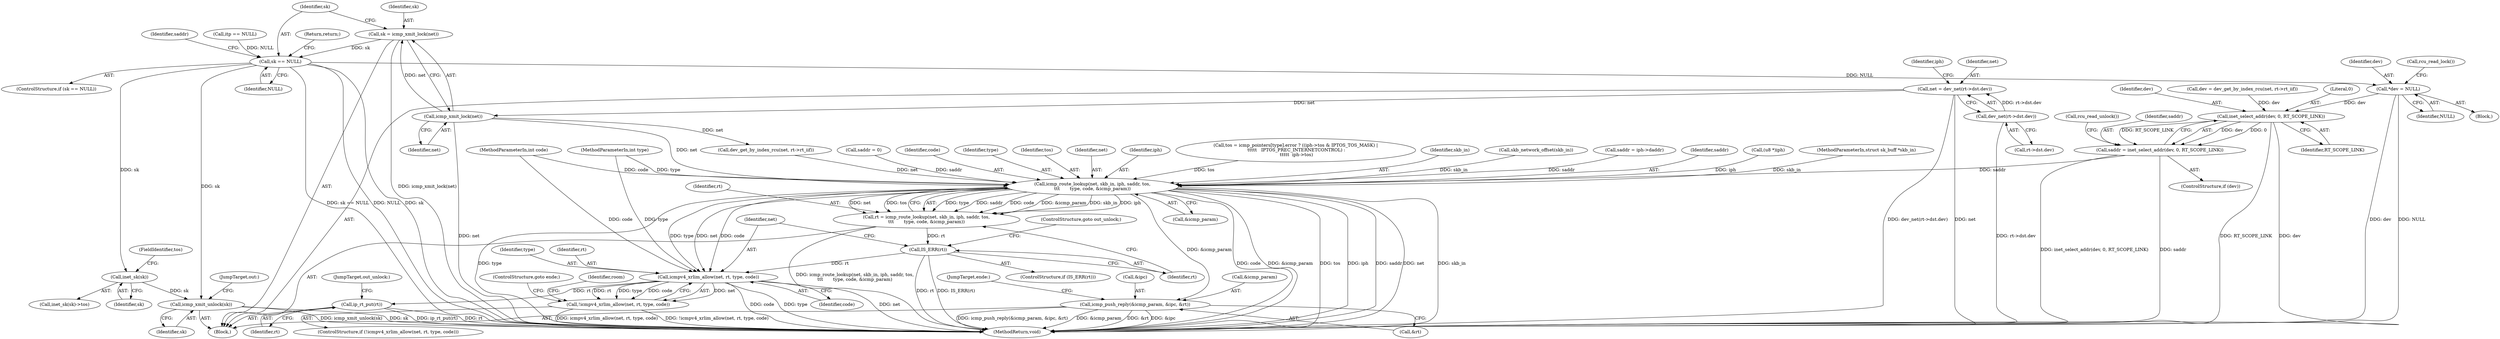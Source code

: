 digraph "0_linux_f6d8bd051c391c1c0458a30b2a7abcd939329259_13@pointer" {
"1000224" [label="(Call,sk = icmp_xmit_lock(net))"];
"1000226" [label="(Call,icmp_xmit_lock(net))"];
"1000133" [label="(Call,net = dev_net(rt->dst.dev))"];
"1000135" [label="(Call,dev_net(rt->dst.dev))"];
"1000229" [label="(Call,sk == NULL)"];
"1000247" [label="(Call,*dev = NULL)"];
"1000271" [label="(Call,inet_select_addr(dev, 0, RT_SCOPE_LINK))"];
"1000269" [label="(Call,saddr = inet_select_addr(dev, 0, RT_SCOPE_LINK))"];
"1000389" [label="(Call,icmp_route_lookup(net, skb_in, iph, saddr, tos,\n\t\t\t       type, code, &icmp_param))"];
"1000387" [label="(Call,rt = icmp_route_lookup(net, skb_in, iph, saddr, tos,\n\t\t\t       type, code, &icmp_param))"];
"1000400" [label="(Call,IS_ERR(rt))"];
"1000405" [label="(Call,icmpv4_xrlim_allow(net, rt, type, code))"];
"1000404" [label="(Call,!icmpv4_xrlim_allow(net, rt, type, code))"];
"1000479" [label="(Call,ip_rt_put(rt))"];
"1000471" [label="(Call,icmp_push_reply(&icmp_param, &ipc, &rt))"];
"1000361" [label="(Call,inet_sk(sk))"];
"1000482" [label="(Call,icmp_xmit_unlock(sk))"];
"1000234" [label="(Identifier,saddr)"];
"1000390" [label="(Identifier,net)"];
"1000472" [label="(Call,&icmp_param)"];
"1000410" [label="(ControlStructure,goto ende;)"];
"1000412" [label="(Identifier,room)"];
"1000273" [label="(Literal,0)"];
"1000248" [label="(Identifier,dev)"];
"1000112" [label="(MethodParameterIn,int type)"];
"1000269" [label="(Call,saddr = inet_select_addr(dev, 0, RT_SCOPE_LINK))"];
"1000136" [label="(Call,rt->dst.dev)"];
"1000388" [label="(Identifier,rt)"];
"1000400" [label="(Call,IS_ERR(rt))"];
"1000393" [label="(Identifier,saddr)"];
"1000483" [label="(Identifier,sk)"];
"1000148" [label="(Call,(u8 *)iph)"];
"1000404" [label="(Call,!icmpv4_xrlim_allow(net, rt, type, code))"];
"1000482" [label="(Call,icmp_xmit_unlock(sk))"];
"1000479" [label="(Call,ip_rt_put(rt))"];
"1000262" [label="(Call,dev_get_by_index_rcu(net, rt->rt_iif))"];
"1000401" [label="(Identifier,rt)"];
"1000272" [label="(Identifier,dev)"];
"1000142" [label="(Identifier,iph)"];
"1000207" [label="(Call,itp == NULL)"];
"1000481" [label="(JumpTarget,out_unlock:)"];
"1000113" [label="(MethodParameterIn,int code)"];
"1000480" [label="(Identifier,rt)"];
"1000403" [label="(ControlStructure,if (!icmpv4_xrlim_allow(net, rt, type, code)))"];
"1000387" [label="(Call,rt = icmp_route_lookup(net, skb_in, iph, saddr, tos,\n\t\t\t       type, code, &icmp_param))"];
"1000478" [label="(JumpTarget,ende:)"];
"1000226" [label="(Call,icmp_xmit_lock(net))"];
"1000397" [label="(Call,&icmp_param)"];
"1000231" [label="(Identifier,NULL)"];
"1000485" [label="(MethodReturn,void)"];
"1000229" [label="(Call,sk == NULL)"];
"1000228" [label="(ControlStructure,if (sk == NULL))"];
"1000249" [label="(Identifier,NULL)"];
"1000360" [label="(Call,inet_sk(sk)->tos)"];
"1000115" [label="(Block,)"];
"1000133" [label="(Call,net = dev_net(rt->dst.dev))"];
"1000134" [label="(Identifier,net)"];
"1000274" [label="(Identifier,RT_SCOPE_LINK)"];
"1000270" [label="(Identifier,saddr)"];
"1000408" [label="(Identifier,type)"];
"1000225" [label="(Identifier,sk)"];
"1000111" [label="(MethodParameterIn,struct sk_buff *skb_in)"];
"1000135" [label="(Call,dev_net(rt->dst.dev))"];
"1000276" [label="(Call,saddr = 0)"];
"1000227" [label="(Identifier,net)"];
"1000363" [label="(FieldIdentifier,tos)"];
"1000409" [label="(Identifier,code)"];
"1000271" [label="(Call,inet_select_addr(dev, 0, RT_SCOPE_LINK))"];
"1000484" [label="(JumpTarget,out:)"];
"1000405" [label="(Call,icmpv4_xrlim_allow(net, rt, type, code))"];
"1000396" [label="(Identifier,code)"];
"1000361" [label="(Call,inet_sk(sk))"];
"1000247" [label="(Call,*dev = NULL)"];
"1000267" [label="(ControlStructure,if (dev))"];
"1000395" [label="(Identifier,type)"];
"1000407" [label="(Identifier,rt)"];
"1000230" [label="(Identifier,sk)"];
"1000362" [label="(Identifier,sk)"];
"1000250" [label="(Call,rcu_read_lock())"];
"1000406" [label="(Identifier,net)"];
"1000476" [label="(Call,&rt)"];
"1000394" [label="(Identifier,tos)"];
"1000232" [label="(Return,return;)"];
"1000224" [label="(Call,sk = icmp_xmit_lock(net))"];
"1000279" [label="(Call,rcu_read_unlock())"];
"1000392" [label="(Identifier,iph)"];
"1000280" [label="(Call,tos = icmp_pointers[type].error ? ((iph->tos & IPTOS_TOS_MASK) |\n \t\t\t\t\t   IPTOS_PREC_INTERNETCONTROL) :\n \t\t\t\t\t  iph->tos)"];
"1000471" [label="(Call,icmp_push_reply(&icmp_param, &ipc, &rt))"];
"1000391" [label="(Identifier,skb_in)"];
"1000357" [label="(Call,skb_network_offset(skb_in))"];
"1000474" [label="(Call,&ipc)"];
"1000245" [label="(Block,)"];
"1000399" [label="(ControlStructure,if (IS_ERR(rt)))"];
"1000260" [label="(Call,dev = dev_get_by_index_rcu(net, rt->rt_iif))"];
"1000389" [label="(Call,icmp_route_lookup(net, skb_in, iph, saddr, tos,\n\t\t\t       type, code, &icmp_param))"];
"1000233" [label="(Call,saddr = iph->daddr)"];
"1000402" [label="(ControlStructure,goto out_unlock;)"];
"1000224" -> "1000115"  [label="AST: "];
"1000224" -> "1000226"  [label="CFG: "];
"1000225" -> "1000224"  [label="AST: "];
"1000226" -> "1000224"  [label="AST: "];
"1000230" -> "1000224"  [label="CFG: "];
"1000224" -> "1000485"  [label="DDG: icmp_xmit_lock(net)"];
"1000226" -> "1000224"  [label="DDG: net"];
"1000224" -> "1000229"  [label="DDG: sk"];
"1000226" -> "1000227"  [label="CFG: "];
"1000227" -> "1000226"  [label="AST: "];
"1000226" -> "1000485"  [label="DDG: net"];
"1000133" -> "1000226"  [label="DDG: net"];
"1000226" -> "1000262"  [label="DDG: net"];
"1000226" -> "1000389"  [label="DDG: net"];
"1000133" -> "1000115"  [label="AST: "];
"1000133" -> "1000135"  [label="CFG: "];
"1000134" -> "1000133"  [label="AST: "];
"1000135" -> "1000133"  [label="AST: "];
"1000142" -> "1000133"  [label="CFG: "];
"1000133" -> "1000485"  [label="DDG: net"];
"1000133" -> "1000485"  [label="DDG: dev_net(rt->dst.dev)"];
"1000135" -> "1000133"  [label="DDG: rt->dst.dev"];
"1000135" -> "1000136"  [label="CFG: "];
"1000136" -> "1000135"  [label="AST: "];
"1000135" -> "1000485"  [label="DDG: rt->dst.dev"];
"1000229" -> "1000228"  [label="AST: "];
"1000229" -> "1000231"  [label="CFG: "];
"1000230" -> "1000229"  [label="AST: "];
"1000231" -> "1000229"  [label="AST: "];
"1000232" -> "1000229"  [label="CFG: "];
"1000234" -> "1000229"  [label="CFG: "];
"1000229" -> "1000485"  [label="DDG: NULL"];
"1000229" -> "1000485"  [label="DDG: sk == NULL"];
"1000229" -> "1000485"  [label="DDG: sk"];
"1000207" -> "1000229"  [label="DDG: NULL"];
"1000229" -> "1000247"  [label="DDG: NULL"];
"1000229" -> "1000361"  [label="DDG: sk"];
"1000229" -> "1000482"  [label="DDG: sk"];
"1000247" -> "1000245"  [label="AST: "];
"1000247" -> "1000249"  [label="CFG: "];
"1000248" -> "1000247"  [label="AST: "];
"1000249" -> "1000247"  [label="AST: "];
"1000250" -> "1000247"  [label="CFG: "];
"1000247" -> "1000485"  [label="DDG: dev"];
"1000247" -> "1000485"  [label="DDG: NULL"];
"1000247" -> "1000271"  [label="DDG: dev"];
"1000271" -> "1000269"  [label="AST: "];
"1000271" -> "1000274"  [label="CFG: "];
"1000272" -> "1000271"  [label="AST: "];
"1000273" -> "1000271"  [label="AST: "];
"1000274" -> "1000271"  [label="AST: "];
"1000269" -> "1000271"  [label="CFG: "];
"1000271" -> "1000485"  [label="DDG: RT_SCOPE_LINK"];
"1000271" -> "1000485"  [label="DDG: dev"];
"1000271" -> "1000269"  [label="DDG: dev"];
"1000271" -> "1000269"  [label="DDG: 0"];
"1000271" -> "1000269"  [label="DDG: RT_SCOPE_LINK"];
"1000260" -> "1000271"  [label="DDG: dev"];
"1000269" -> "1000267"  [label="AST: "];
"1000270" -> "1000269"  [label="AST: "];
"1000279" -> "1000269"  [label="CFG: "];
"1000269" -> "1000485"  [label="DDG: saddr"];
"1000269" -> "1000485"  [label="DDG: inet_select_addr(dev, 0, RT_SCOPE_LINK)"];
"1000269" -> "1000389"  [label="DDG: saddr"];
"1000389" -> "1000387"  [label="AST: "];
"1000389" -> "1000397"  [label="CFG: "];
"1000390" -> "1000389"  [label="AST: "];
"1000391" -> "1000389"  [label="AST: "];
"1000392" -> "1000389"  [label="AST: "];
"1000393" -> "1000389"  [label="AST: "];
"1000394" -> "1000389"  [label="AST: "];
"1000395" -> "1000389"  [label="AST: "];
"1000396" -> "1000389"  [label="AST: "];
"1000397" -> "1000389"  [label="AST: "];
"1000387" -> "1000389"  [label="CFG: "];
"1000389" -> "1000485"  [label="DDG: code"];
"1000389" -> "1000485"  [label="DDG: &icmp_param"];
"1000389" -> "1000485"  [label="DDG: tos"];
"1000389" -> "1000485"  [label="DDG: iph"];
"1000389" -> "1000485"  [label="DDG: saddr"];
"1000389" -> "1000485"  [label="DDG: net"];
"1000389" -> "1000485"  [label="DDG: skb_in"];
"1000389" -> "1000485"  [label="DDG: type"];
"1000389" -> "1000387"  [label="DDG: type"];
"1000389" -> "1000387"  [label="DDG: saddr"];
"1000389" -> "1000387"  [label="DDG: code"];
"1000389" -> "1000387"  [label="DDG: &icmp_param"];
"1000389" -> "1000387"  [label="DDG: skb_in"];
"1000389" -> "1000387"  [label="DDG: iph"];
"1000389" -> "1000387"  [label="DDG: net"];
"1000389" -> "1000387"  [label="DDG: tos"];
"1000262" -> "1000389"  [label="DDG: net"];
"1000357" -> "1000389"  [label="DDG: skb_in"];
"1000111" -> "1000389"  [label="DDG: skb_in"];
"1000148" -> "1000389"  [label="DDG: iph"];
"1000233" -> "1000389"  [label="DDG: saddr"];
"1000276" -> "1000389"  [label="DDG: saddr"];
"1000280" -> "1000389"  [label="DDG: tos"];
"1000112" -> "1000389"  [label="DDG: type"];
"1000113" -> "1000389"  [label="DDG: code"];
"1000389" -> "1000405"  [label="DDG: net"];
"1000389" -> "1000405"  [label="DDG: type"];
"1000389" -> "1000405"  [label="DDG: code"];
"1000389" -> "1000471"  [label="DDG: &icmp_param"];
"1000387" -> "1000115"  [label="AST: "];
"1000388" -> "1000387"  [label="AST: "];
"1000401" -> "1000387"  [label="CFG: "];
"1000387" -> "1000485"  [label="DDG: icmp_route_lookup(net, skb_in, iph, saddr, tos,\n\t\t\t       type, code, &icmp_param)"];
"1000387" -> "1000400"  [label="DDG: rt"];
"1000400" -> "1000399"  [label="AST: "];
"1000400" -> "1000401"  [label="CFG: "];
"1000401" -> "1000400"  [label="AST: "];
"1000402" -> "1000400"  [label="CFG: "];
"1000406" -> "1000400"  [label="CFG: "];
"1000400" -> "1000485"  [label="DDG: rt"];
"1000400" -> "1000485"  [label="DDG: IS_ERR(rt)"];
"1000400" -> "1000405"  [label="DDG: rt"];
"1000405" -> "1000404"  [label="AST: "];
"1000405" -> "1000409"  [label="CFG: "];
"1000406" -> "1000405"  [label="AST: "];
"1000407" -> "1000405"  [label="AST: "];
"1000408" -> "1000405"  [label="AST: "];
"1000409" -> "1000405"  [label="AST: "];
"1000404" -> "1000405"  [label="CFG: "];
"1000405" -> "1000485"  [label="DDG: code"];
"1000405" -> "1000485"  [label="DDG: type"];
"1000405" -> "1000485"  [label="DDG: net"];
"1000405" -> "1000404"  [label="DDG: net"];
"1000405" -> "1000404"  [label="DDG: rt"];
"1000405" -> "1000404"  [label="DDG: type"];
"1000405" -> "1000404"  [label="DDG: code"];
"1000112" -> "1000405"  [label="DDG: type"];
"1000113" -> "1000405"  [label="DDG: code"];
"1000405" -> "1000479"  [label="DDG: rt"];
"1000404" -> "1000403"  [label="AST: "];
"1000410" -> "1000404"  [label="CFG: "];
"1000412" -> "1000404"  [label="CFG: "];
"1000404" -> "1000485"  [label="DDG: icmpv4_xrlim_allow(net, rt, type, code)"];
"1000404" -> "1000485"  [label="DDG: !icmpv4_xrlim_allow(net, rt, type, code)"];
"1000479" -> "1000115"  [label="AST: "];
"1000479" -> "1000480"  [label="CFG: "];
"1000480" -> "1000479"  [label="AST: "];
"1000481" -> "1000479"  [label="CFG: "];
"1000479" -> "1000485"  [label="DDG: ip_rt_put(rt)"];
"1000479" -> "1000485"  [label="DDG: rt"];
"1000471" -> "1000115"  [label="AST: "];
"1000471" -> "1000476"  [label="CFG: "];
"1000472" -> "1000471"  [label="AST: "];
"1000474" -> "1000471"  [label="AST: "];
"1000476" -> "1000471"  [label="AST: "];
"1000478" -> "1000471"  [label="CFG: "];
"1000471" -> "1000485"  [label="DDG: &icmp_param"];
"1000471" -> "1000485"  [label="DDG: &rt"];
"1000471" -> "1000485"  [label="DDG: &ipc"];
"1000471" -> "1000485"  [label="DDG: icmp_push_reply(&icmp_param, &ipc, &rt)"];
"1000361" -> "1000360"  [label="AST: "];
"1000361" -> "1000362"  [label="CFG: "];
"1000362" -> "1000361"  [label="AST: "];
"1000363" -> "1000361"  [label="CFG: "];
"1000361" -> "1000482"  [label="DDG: sk"];
"1000482" -> "1000115"  [label="AST: "];
"1000482" -> "1000483"  [label="CFG: "];
"1000483" -> "1000482"  [label="AST: "];
"1000484" -> "1000482"  [label="CFG: "];
"1000482" -> "1000485"  [label="DDG: sk"];
"1000482" -> "1000485"  [label="DDG: icmp_xmit_unlock(sk)"];
}
